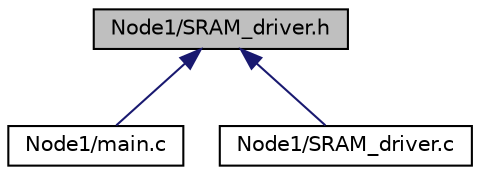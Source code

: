 digraph "Node1/SRAM_driver.h"
{
  edge [fontname="Helvetica",fontsize="10",labelfontname="Helvetica",labelfontsize="10"];
  node [fontname="Helvetica",fontsize="10",shape=record];
  Node4 [label="Node1/SRAM_driver.h",height=0.2,width=0.4,color="black", fillcolor="grey75", style="filled", fontcolor="black"];
  Node4 -> Node5 [dir="back",color="midnightblue",fontsize="10",style="solid",fontname="Helvetica"];
  Node5 [label="Node1/main.c",height=0.2,width=0.4,color="black", fillcolor="white", style="filled",URL="$Node1_2main_8c_source.html"];
  Node4 -> Node6 [dir="back",color="midnightblue",fontsize="10",style="solid",fontname="Helvetica"];
  Node6 [label="Node1/SRAM_driver.c",height=0.2,width=0.4,color="black", fillcolor="white", style="filled",URL="$SRAM__driver_8c_source.html"];
}
